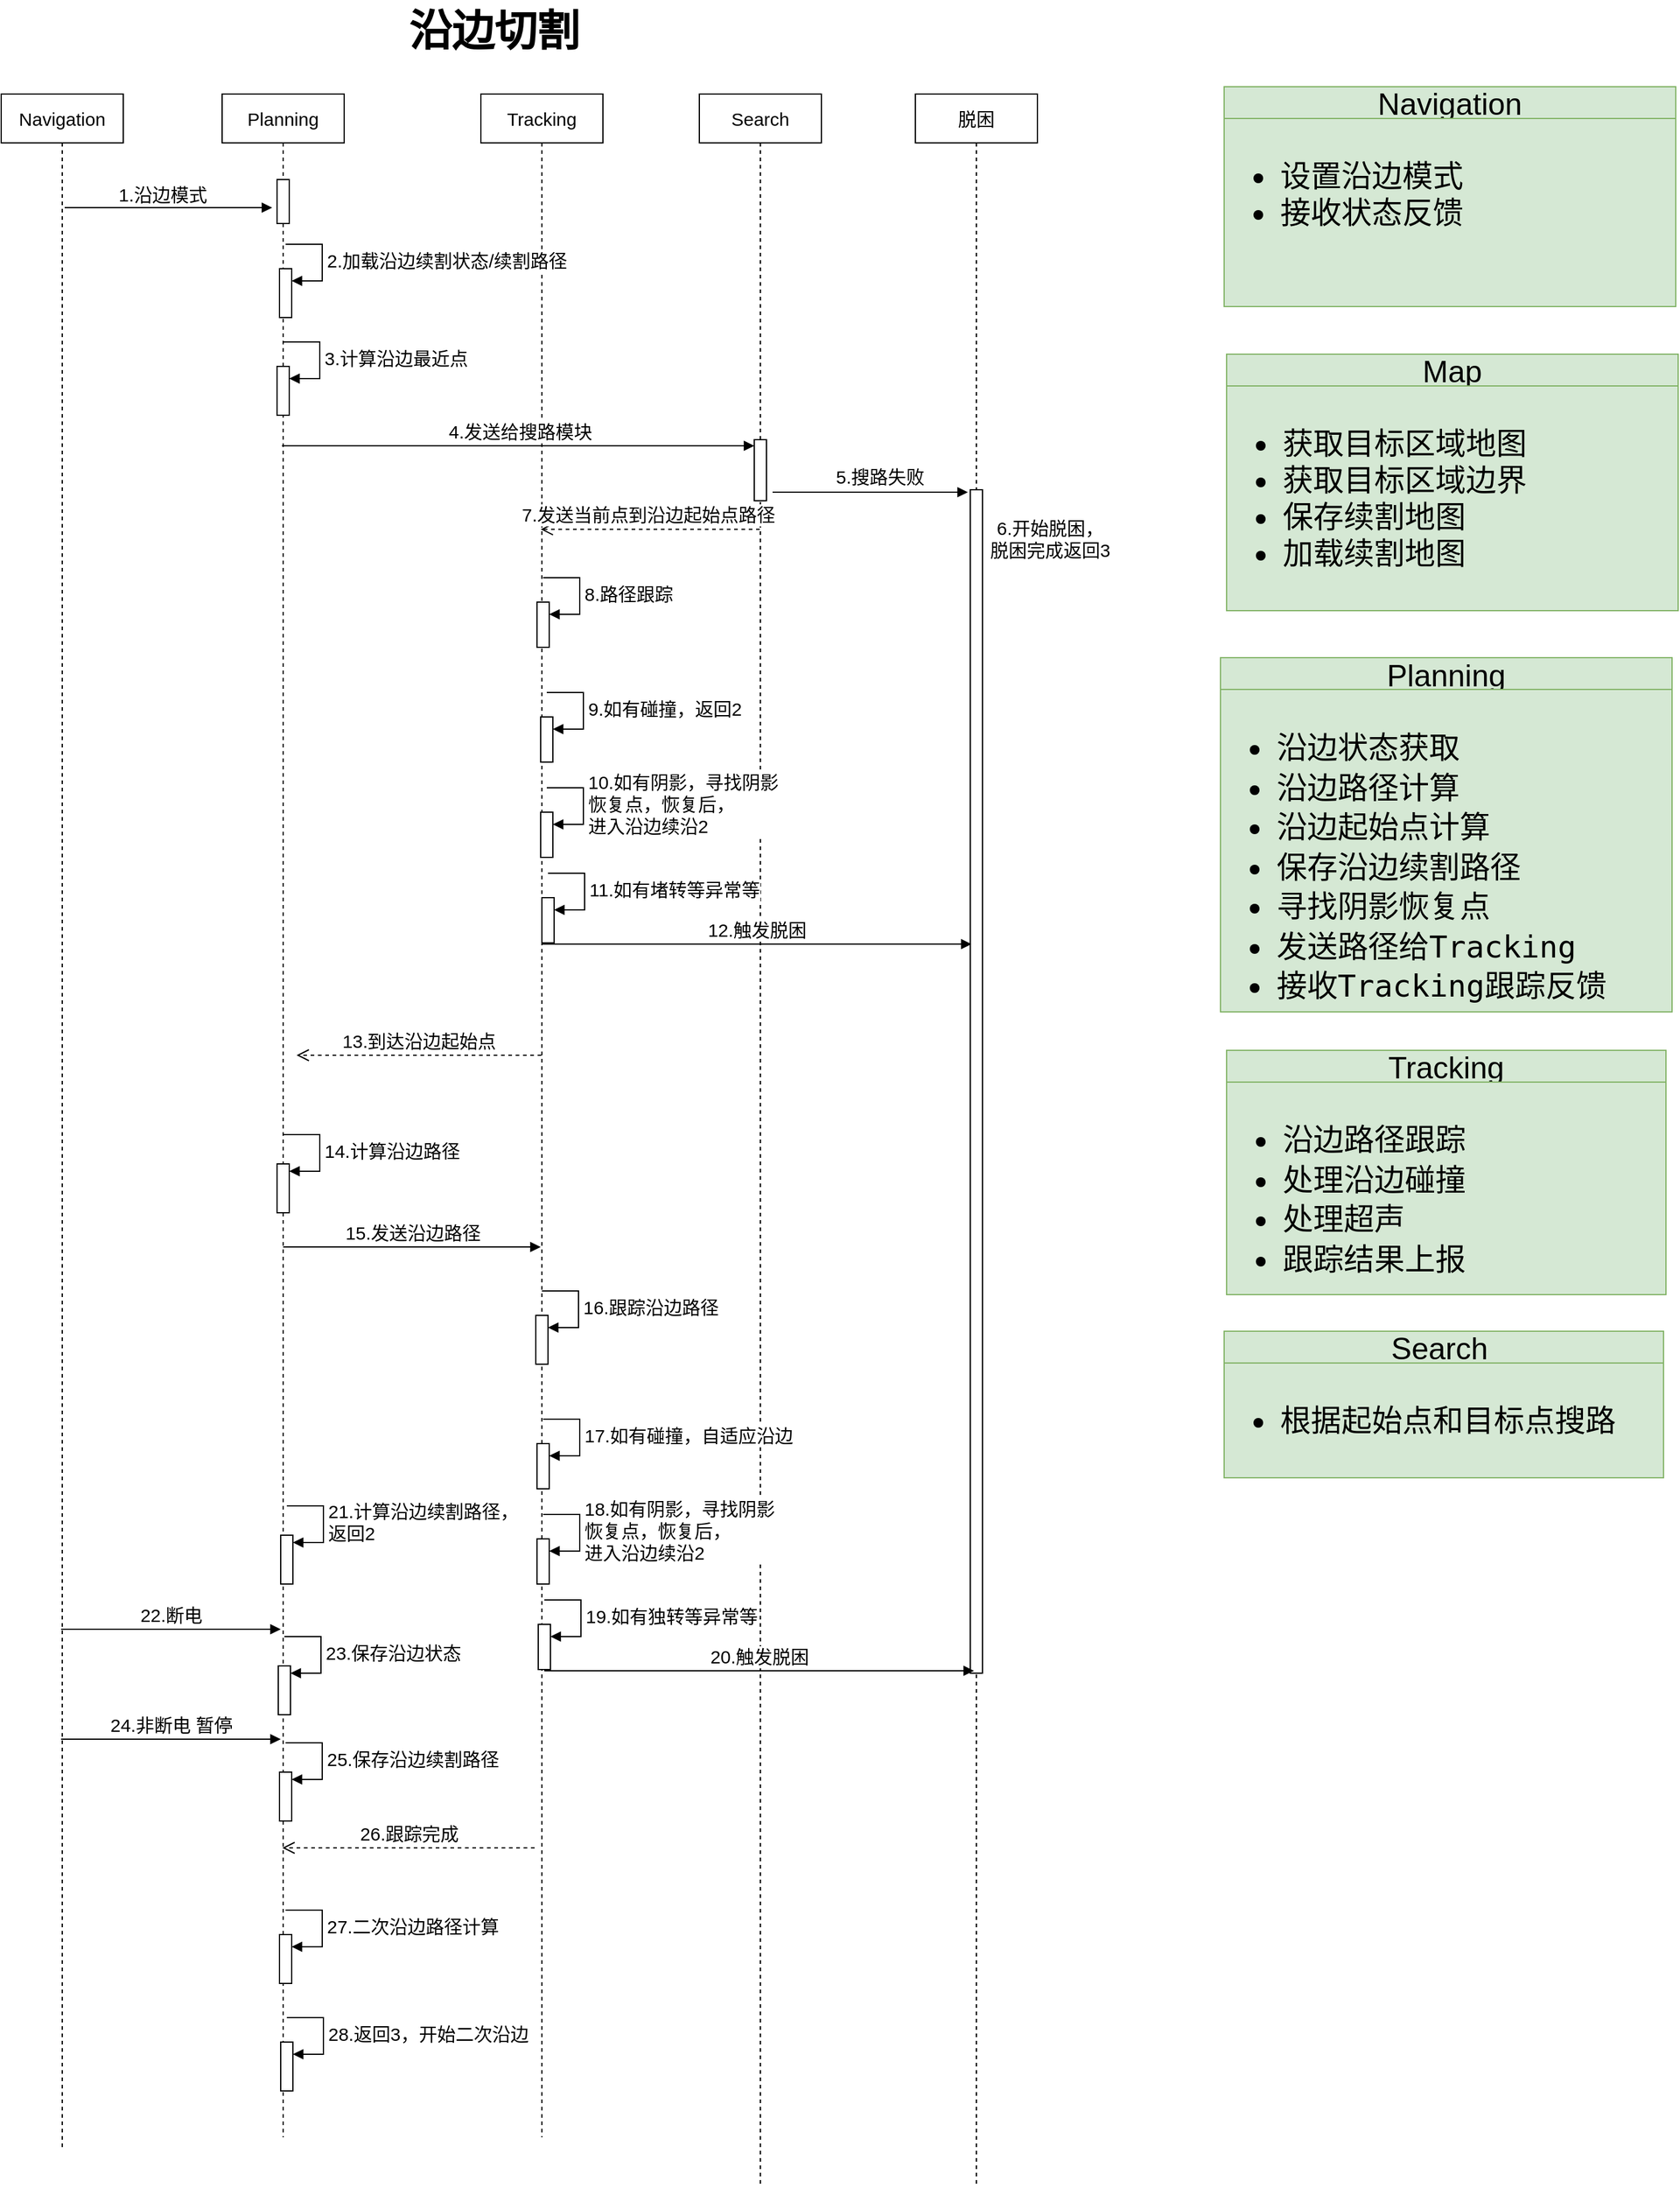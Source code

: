 <mxfile version="22.0.8" type="github">
  <diagram id="C5RBs43oDa-KdzZeNtuy" name="Page-1">
    <mxGraphModel dx="3085" dy="2364" grid="1" gridSize="10" guides="1" tooltips="1" connect="1" arrows="1" fold="1" page="1" pageScale="1" pageWidth="827" pageHeight="1169" math="0" shadow="0">
      <root>
        <mxCell id="WIyWlLk6GJQsqaUBKTNV-0" />
        <mxCell id="WIyWlLk6GJQsqaUBKTNV-1" parent="WIyWlLk6GJQsqaUBKTNV-0" />
        <mxCell id="9YWNzWEyiOE1Zw0gGnlS-3" value="Planning" style="shape=umlLifeline;perimeter=lifelinePerimeter;whiteSpace=wrap;html=1;container=1;dropTarget=0;collapsible=0;recursiveResize=0;outlineConnect=0;portConstraint=eastwest;newEdgeStyle={&quot;curved&quot;:0,&quot;rounded&quot;:0};fontSize=15;" parent="WIyWlLk6GJQsqaUBKTNV-1" vertex="1">
          <mxGeometry x="169" y="47" width="100" height="1673" as="geometry" />
        </mxCell>
        <mxCell id="9YWNzWEyiOE1Zw0gGnlS-20" value="" style="html=1;points=[[0,0,0,0,5],[0,1,0,0,-5],[1,0,0,0,5],[1,1,0,0,-5]];perimeter=orthogonalPerimeter;outlineConnect=0;targetShapes=umlLifeline;portConstraint=eastwest;newEdgeStyle={&quot;curved&quot;:0,&quot;rounded&quot;:0};fontSize=15;" parent="9YWNzWEyiOE1Zw0gGnlS-3" vertex="1">
          <mxGeometry x="45" y="223" width="10" height="40" as="geometry" />
        </mxCell>
        <mxCell id="9YWNzWEyiOE1Zw0gGnlS-21" value="3.计算沿边最近点" style="html=1;align=left;spacingLeft=2;endArrow=block;rounded=0;edgeStyle=orthogonalEdgeStyle;curved=0;rounded=0;fontSize=15;" parent="9YWNzWEyiOE1Zw0gGnlS-3" target="9YWNzWEyiOE1Zw0gGnlS-20" edge="1">
          <mxGeometry relative="1" as="geometry">
            <mxPoint x="50" y="203" as="sourcePoint" />
            <Array as="points">
              <mxPoint x="80" y="233" />
            </Array>
          </mxGeometry>
        </mxCell>
        <mxCell id="9YWNzWEyiOE1Zw0gGnlS-16" value="" style="html=1;points=[[0,0,0,0,5],[0,1,0,0,-5],[1,0,0,0,5],[1,1,0,0,-5]];perimeter=orthogonalPerimeter;outlineConnect=0;targetShapes=umlLifeline;portConstraint=eastwest;newEdgeStyle={&quot;curved&quot;:0,&quot;rounded&quot;:0};fontSize=15;" parent="9YWNzWEyiOE1Zw0gGnlS-3" vertex="1">
          <mxGeometry x="45" y="70" width="10" height="36" as="geometry" />
        </mxCell>
        <mxCell id="9YWNzWEyiOE1Zw0gGnlS-4" value="Tracking" style="shape=umlLifeline;perimeter=lifelinePerimeter;whiteSpace=wrap;html=1;container=1;dropTarget=0;collapsible=0;recursiveResize=0;outlineConnect=0;portConstraint=eastwest;newEdgeStyle={&quot;curved&quot;:0,&quot;rounded&quot;:0};fontSize=15;" parent="WIyWlLk6GJQsqaUBKTNV-1" vertex="1">
          <mxGeometry x="381" y="47" width="100" height="1673" as="geometry" />
        </mxCell>
        <mxCell id="9YWNzWEyiOE1Zw0gGnlS-40" value="" style="html=1;points=[[0,0,0,0,5],[0,1,0,0,-5],[1,0,0,0,5],[1,1,0,0,-5]];perimeter=orthogonalPerimeter;outlineConnect=0;targetShapes=umlLifeline;portConstraint=eastwest;newEdgeStyle={&quot;curved&quot;:0,&quot;rounded&quot;:0};fontSize=15;" parent="9YWNzWEyiOE1Zw0gGnlS-4" vertex="1">
          <mxGeometry x="46" y="416" width="10" height="37" as="geometry" />
        </mxCell>
        <mxCell id="9YWNzWEyiOE1Zw0gGnlS-41" value="8.路径跟踪" style="html=1;align=left;spacingLeft=2;endArrow=block;rounded=0;edgeStyle=orthogonalEdgeStyle;curved=0;rounded=0;fontSize=15;" parent="9YWNzWEyiOE1Zw0gGnlS-4" target="9YWNzWEyiOE1Zw0gGnlS-40" edge="1">
          <mxGeometry relative="1" as="geometry">
            <mxPoint x="51" y="396" as="sourcePoint" />
            <Array as="points">
              <mxPoint x="81" y="426" />
            </Array>
          </mxGeometry>
        </mxCell>
        <mxCell id="9YWNzWEyiOE1Zw0gGnlS-5" value="Search" style="shape=umlLifeline;perimeter=lifelinePerimeter;whiteSpace=wrap;html=1;container=1;dropTarget=0;collapsible=0;recursiveResize=0;outlineConnect=0;portConstraint=eastwest;newEdgeStyle={&quot;curved&quot;:0,&quot;rounded&quot;:0};fontSize=15;" parent="WIyWlLk6GJQsqaUBKTNV-1" vertex="1">
          <mxGeometry x="560" y="47" width="100" height="1713" as="geometry" />
        </mxCell>
        <mxCell id="9YWNzWEyiOE1Zw0gGnlS-28" value="" style="html=1;points=[[0,0,0,0,5],[0,1,0,0,-5],[1,0,0,0,5],[1,1,0,0,-5]];perimeter=orthogonalPerimeter;outlineConnect=0;targetShapes=umlLifeline;portConstraint=eastwest;newEdgeStyle={&quot;curved&quot;:0,&quot;rounded&quot;:0};fontSize=15;" parent="9YWNzWEyiOE1Zw0gGnlS-5" vertex="1">
          <mxGeometry x="45" y="283" width="10" height="50" as="geometry" />
        </mxCell>
        <mxCell id="9YWNzWEyiOE1Zw0gGnlS-24" value="Navigation" style="shape=umlLifeline;perimeter=lifelinePerimeter;whiteSpace=wrap;html=1;container=1;dropTarget=0;collapsible=0;recursiveResize=0;outlineConnect=0;portConstraint=eastwest;newEdgeStyle={&quot;curved&quot;:0,&quot;rounded&quot;:0};fontSize=15;" parent="WIyWlLk6GJQsqaUBKTNV-1" vertex="1">
          <mxGeometry x="-12" y="47" width="100" height="1683" as="geometry" />
        </mxCell>
        <mxCell id="9YWNzWEyiOE1Zw0gGnlS-27" value="1.沿边模式" style="text;html=1;align=center;verticalAlign=middle;resizable=0;points=[];autosize=1;strokeColor=none;fillColor=none;fontSize=15;" parent="WIyWlLk6GJQsqaUBKTNV-1" vertex="1">
          <mxGeometry x="70" y="114" width="100" height="30" as="geometry" />
        </mxCell>
        <mxCell id="9YWNzWEyiOE1Zw0gGnlS-29" value="" style="html=1;verticalAlign=bottom;endArrow=block;curved=0;rounded=0;entryX=0;entryY=0;entryDx=0;entryDy=5;fontSize=15;" parent="WIyWlLk6GJQsqaUBKTNV-1" target="9YWNzWEyiOE1Zw0gGnlS-28" edge="1">
          <mxGeometry relative="1" as="geometry">
            <mxPoint x="218.071" y="335" as="sourcePoint" />
          </mxGeometry>
        </mxCell>
        <mxCell id="9YWNzWEyiOE1Zw0gGnlS-31" value="4.发送给搜路模块" style="edgeLabel;html=1;align=center;verticalAlign=middle;resizable=0;points=[];fontSize=15;" parent="9YWNzWEyiOE1Zw0gGnlS-29" vertex="1" connectable="0">
          <mxGeometry x="-0.023" y="-1" relative="1" as="geometry">
            <mxPoint x="6" y="-13" as="offset" />
          </mxGeometry>
        </mxCell>
        <mxCell id="9YWNzWEyiOE1Zw0gGnlS-32" value="脱困" style="shape=umlLifeline;perimeter=lifelinePerimeter;whiteSpace=wrap;html=1;container=1;dropTarget=0;collapsible=0;recursiveResize=0;outlineConnect=0;portConstraint=eastwest;newEdgeStyle={&quot;curved&quot;:0,&quot;rounded&quot;:0};fontSize=15;" parent="WIyWlLk6GJQsqaUBKTNV-1" vertex="1">
          <mxGeometry x="737" y="47" width="100" height="1713" as="geometry" />
        </mxCell>
        <mxCell id="9YWNzWEyiOE1Zw0gGnlS-33" value="" style="html=1;points=[[0,0,0,0,5],[0,1,0,0,-5],[1,0,0,0,5],[1,1,0,0,-5]];perimeter=orthogonalPerimeter;outlineConnect=0;targetShapes=umlLifeline;portConstraint=eastwest;newEdgeStyle={&quot;curved&quot;:0,&quot;rounded&quot;:0};fontSize=15;" parent="9YWNzWEyiOE1Zw0gGnlS-32" vertex="1">
          <mxGeometry x="45" y="324" width="10" height="969" as="geometry" />
        </mxCell>
        <mxCell id="9YWNzWEyiOE1Zw0gGnlS-34" value="" style="endArrow=block;endFill=1;html=1;edgeStyle=orthogonalEdgeStyle;align=left;verticalAlign=top;rounded=0;fontSize=15;" parent="WIyWlLk6GJQsqaUBKTNV-1" edge="1">
          <mxGeometry x="-1" relative="1" as="geometry">
            <mxPoint x="620" y="373" as="sourcePoint" />
            <mxPoint x="780" y="373" as="targetPoint" />
          </mxGeometry>
        </mxCell>
        <mxCell id="9YWNzWEyiOE1Zw0gGnlS-35" value="5.搜路失败" style="edgeLabel;resizable=0;html=1;align=left;verticalAlign=bottom;fontSize=15;" parent="9YWNzWEyiOE1Zw0gGnlS-34" connectable="0" vertex="1">
          <mxGeometry x="-1" relative="1" as="geometry">
            <mxPoint x="50" y="-2" as="offset" />
          </mxGeometry>
        </mxCell>
        <mxCell id="9YWNzWEyiOE1Zw0gGnlS-36" value="6.开始脱困，&lt;br&gt;脱困完成返回3" style="text;html=1;align=center;verticalAlign=middle;resizable=0;points=[];autosize=1;strokeColor=none;fillColor=none;fontSize=15;" parent="WIyWlLk6GJQsqaUBKTNV-1" vertex="1">
          <mxGeometry x="787" y="386" width="120" height="50" as="geometry" />
        </mxCell>
        <mxCell id="9YWNzWEyiOE1Zw0gGnlS-37" value="7.发送当前点到沿边起始点路径&amp;nbsp;" style="html=1;verticalAlign=bottom;endArrow=open;dashed=1;endSize=8;curved=0;rounded=0;fontSize=15;" parent="WIyWlLk6GJQsqaUBKTNV-1" edge="1">
          <mxGeometry relative="1" as="geometry">
            <mxPoint x="609.5" y="403.41" as="sourcePoint" />
            <mxPoint x="430" y="403.41" as="targetPoint" />
          </mxGeometry>
        </mxCell>
        <mxCell id="9YWNzWEyiOE1Zw0gGnlS-42" value="13.到达沿边起始点" style="html=1;verticalAlign=bottom;endArrow=open;dashed=1;endSize=8;curved=0;rounded=0;fontSize=15;" parent="WIyWlLk6GJQsqaUBKTNV-1" edge="1">
          <mxGeometry relative="1" as="geometry">
            <mxPoint x="430.5" y="834.0" as="sourcePoint" />
            <mxPoint x="230" y="834" as="targetPoint" />
          </mxGeometry>
        </mxCell>
        <mxCell id="9YWNzWEyiOE1Zw0gGnlS-43" value="" style="html=1;points=[[0,0,0,0,5],[0,1,0,0,-5],[1,0,0,0,5],[1,1,0,0,-5]];perimeter=orthogonalPerimeter;outlineConnect=0;targetShapes=umlLifeline;portConstraint=eastwest;newEdgeStyle={&quot;curved&quot;:0,&quot;rounded&quot;:0};fontSize=15;" parent="WIyWlLk6GJQsqaUBKTNV-1" vertex="1">
          <mxGeometry x="214" y="923" width="10" height="40" as="geometry" />
        </mxCell>
        <mxCell id="9YWNzWEyiOE1Zw0gGnlS-44" value="14.计算沿边路径" style="html=1;align=left;spacingLeft=2;endArrow=block;rounded=0;edgeStyle=orthogonalEdgeStyle;curved=0;rounded=0;fontSize=15;" parent="WIyWlLk6GJQsqaUBKTNV-1" edge="1">
          <mxGeometry relative="1" as="geometry">
            <mxPoint x="219" y="899" as="sourcePoint" />
            <Array as="points">
              <mxPoint x="249" y="929" />
            </Array>
            <mxPoint x="224.0" y="929" as="targetPoint" />
          </mxGeometry>
        </mxCell>
        <mxCell id="9YWNzWEyiOE1Zw0gGnlS-45" value="15.发送沿边路径" style="html=1;verticalAlign=bottom;endArrow=block;curved=0;rounded=0;fontSize=15;" parent="WIyWlLk6GJQsqaUBKTNV-1" edge="1">
          <mxGeometry relative="1" as="geometry">
            <mxPoint x="219" y="991" as="sourcePoint" />
            <mxPoint x="430" y="991" as="targetPoint" />
          </mxGeometry>
        </mxCell>
        <mxCell id="9YWNzWEyiOE1Zw0gGnlS-46" value="" style="html=1;points=[[0,0,0,0,5],[0,1,0,0,-5],[1,0,0,0,5],[1,1,0,0,-5]];perimeter=orthogonalPerimeter;outlineConnect=0;targetShapes=umlLifeline;portConstraint=eastwest;newEdgeStyle={&quot;curved&quot;:0,&quot;rounded&quot;:0};fontSize=15;" parent="WIyWlLk6GJQsqaUBKTNV-1" vertex="1">
          <mxGeometry x="426" y="1047" width="10" height="40" as="geometry" />
        </mxCell>
        <mxCell id="9YWNzWEyiOE1Zw0gGnlS-47" value="16.跟踪沿边路径" style="html=1;align=left;spacingLeft=2;endArrow=block;rounded=0;edgeStyle=orthogonalEdgeStyle;curved=0;rounded=0;fontSize=15;" parent="WIyWlLk6GJQsqaUBKTNV-1" target="9YWNzWEyiOE1Zw0gGnlS-46" edge="1">
          <mxGeometry relative="1" as="geometry">
            <mxPoint x="431" y="1027" as="sourcePoint" />
            <Array as="points">
              <mxPoint x="461" y="1057" />
            </Array>
          </mxGeometry>
        </mxCell>
        <mxCell id="9YWNzWEyiOE1Zw0gGnlS-48" value="26.跟踪完成" style="html=1;verticalAlign=bottom;endArrow=open;dashed=1;endSize=8;curved=0;rounded=0;fontSize=15;" parent="WIyWlLk6GJQsqaUBKTNV-1" edge="1">
          <mxGeometry relative="1" as="geometry">
            <mxPoint x="425" y="1483" as="sourcePoint" />
            <mxPoint x="218.324" y="1483" as="targetPoint" />
          </mxGeometry>
        </mxCell>
        <mxCell id="9YWNzWEyiOE1Zw0gGnlS-51" value="" style="html=1;verticalAlign=bottom;endArrow=block;curved=0;rounded=0;fontSize=15;" parent="WIyWlLk6GJQsqaUBKTNV-1" edge="1">
          <mxGeometry width="80" relative="1" as="geometry">
            <mxPoint x="40" y="140" as="sourcePoint" />
            <mxPoint x="210" y="140" as="targetPoint" />
          </mxGeometry>
        </mxCell>
        <mxCell id="9YWNzWEyiOE1Zw0gGnlS-53" value="" style="html=1;points=[[0,0,0,0,5],[0,1,0,0,-5],[1,0,0,0,5],[1,1,0,0,-5]];perimeter=orthogonalPerimeter;outlineConnect=0;targetShapes=umlLifeline;portConstraint=eastwest;newEdgeStyle={&quot;curved&quot;:0,&quot;rounded&quot;:0};fontSize=15;" parent="WIyWlLk6GJQsqaUBKTNV-1" vertex="1">
          <mxGeometry x="216" y="1554" width="10" height="40" as="geometry" />
        </mxCell>
        <mxCell id="9YWNzWEyiOE1Zw0gGnlS-54" value="27.二次沿边路径计算" style="html=1;align=left;spacingLeft=2;endArrow=block;rounded=0;edgeStyle=orthogonalEdgeStyle;curved=0;rounded=0;fontSize=15;" parent="WIyWlLk6GJQsqaUBKTNV-1" target="9YWNzWEyiOE1Zw0gGnlS-53" edge="1">
          <mxGeometry relative="1" as="geometry">
            <mxPoint x="221" y="1534" as="sourcePoint" />
            <Array as="points">
              <mxPoint x="251" y="1564" />
            </Array>
          </mxGeometry>
        </mxCell>
        <mxCell id="9YWNzWEyiOE1Zw0gGnlS-56" value="" style="html=1;points=[[0,0,0,0,5],[0,1,0,0,-5],[1,0,0,0,5],[1,1,0,0,-5]];perimeter=orthogonalPerimeter;outlineConnect=0;targetShapes=umlLifeline;portConstraint=eastwest;newEdgeStyle={&quot;curved&quot;:0,&quot;rounded&quot;:0};fontSize=15;" parent="WIyWlLk6GJQsqaUBKTNV-1" vertex="1">
          <mxGeometry x="217" y="1642" width="10" height="40" as="geometry" />
        </mxCell>
        <mxCell id="9YWNzWEyiOE1Zw0gGnlS-57" value="28.返回3，开始二次沿边" style="html=1;align=left;spacingLeft=2;endArrow=block;rounded=0;edgeStyle=orthogonalEdgeStyle;curved=0;rounded=0;fontSize=15;" parent="WIyWlLk6GJQsqaUBKTNV-1" target="9YWNzWEyiOE1Zw0gGnlS-56" edge="1">
          <mxGeometry relative="1" as="geometry">
            <mxPoint x="222" y="1622" as="sourcePoint" />
            <Array as="points">
              <mxPoint x="252" y="1652" />
            </Array>
          </mxGeometry>
        </mxCell>
        <mxCell id="9YWNzWEyiOE1Zw0gGnlS-58" value="" style="html=1;points=[[0,0,0,0,5],[0,1,0,0,-5],[1,0,0,0,5],[1,1,0,0,-5]];perimeter=orthogonalPerimeter;outlineConnect=0;targetShapes=umlLifeline;portConstraint=eastwest;newEdgeStyle={&quot;curved&quot;:0,&quot;rounded&quot;:0};fontSize=15;" parent="WIyWlLk6GJQsqaUBKTNV-1" vertex="1">
          <mxGeometry x="427" y="1152" width="10" height="37" as="geometry" />
        </mxCell>
        <mxCell id="9YWNzWEyiOE1Zw0gGnlS-59" value="17.如有碰撞，自适应沿边" style="html=1;align=left;spacingLeft=2;endArrow=block;rounded=0;edgeStyle=orthogonalEdgeStyle;curved=0;rounded=0;fontSize=15;" parent="WIyWlLk6GJQsqaUBKTNV-1" target="9YWNzWEyiOE1Zw0gGnlS-58" edge="1">
          <mxGeometry relative="1" as="geometry">
            <mxPoint x="432" y="1132" as="sourcePoint" />
            <Array as="points">
              <mxPoint x="462" y="1162" />
            </Array>
          </mxGeometry>
        </mxCell>
        <mxCell id="9YWNzWEyiOE1Zw0gGnlS-62" value="" style="html=1;points=[[0,0,0,0,5],[0,1,0,0,-5],[1,0,0,0,5],[1,1,0,0,-5]];perimeter=orthogonalPerimeter;outlineConnect=0;targetShapes=umlLifeline;portConstraint=eastwest;newEdgeStyle={&quot;curved&quot;:0,&quot;rounded&quot;:0};fontSize=15;" parent="WIyWlLk6GJQsqaUBKTNV-1" vertex="1">
          <mxGeometry x="427" y="1230" width="10" height="37" as="geometry" />
        </mxCell>
        <mxCell id="9YWNzWEyiOE1Zw0gGnlS-63" value="18.如有阴影，寻找阴影&lt;br style=&quot;font-size: 15px;&quot;&gt;恢复点，恢复后，&lt;br style=&quot;font-size: 15px;&quot;&gt;进入沿边续沿2" style="html=1;align=left;spacingLeft=2;endArrow=block;rounded=0;edgeStyle=orthogonalEdgeStyle;curved=0;rounded=0;fontSize=15;" parent="WIyWlLk6GJQsqaUBKTNV-1" target="9YWNzWEyiOE1Zw0gGnlS-62" edge="1">
          <mxGeometry relative="1" as="geometry">
            <mxPoint x="432" y="1210" as="sourcePoint" />
            <Array as="points">
              <mxPoint x="462" y="1240" />
            </Array>
          </mxGeometry>
        </mxCell>
        <mxCell id="9YWNzWEyiOE1Zw0gGnlS-64" value="" style="html=1;points=[[0,0,0,0,5],[0,1,0,0,-5],[1,0,0,0,5],[1,1,0,0,-5]];perimeter=orthogonalPerimeter;outlineConnect=0;targetShapes=umlLifeline;portConstraint=eastwest;newEdgeStyle={&quot;curved&quot;:0,&quot;rounded&quot;:0};fontSize=15;" parent="WIyWlLk6GJQsqaUBKTNV-1" vertex="1">
          <mxGeometry x="428" y="1300" width="10" height="37" as="geometry" />
        </mxCell>
        <mxCell id="9YWNzWEyiOE1Zw0gGnlS-65" value="19.如有独转等异常等" style="html=1;align=left;spacingLeft=2;endArrow=block;rounded=0;edgeStyle=orthogonalEdgeStyle;curved=0;rounded=0;fontSize=15;" parent="WIyWlLk6GJQsqaUBKTNV-1" target="9YWNzWEyiOE1Zw0gGnlS-64" edge="1">
          <mxGeometry relative="1" as="geometry">
            <mxPoint x="433" y="1280" as="sourcePoint" />
            <Array as="points">
              <mxPoint x="463" y="1310" />
            </Array>
          </mxGeometry>
        </mxCell>
        <mxCell id="9YWNzWEyiOE1Zw0gGnlS-66" value="20.触发脱困" style="html=1;verticalAlign=bottom;endArrow=block;curved=0;rounded=0;fontSize=15;" parent="WIyWlLk6GJQsqaUBKTNV-1" edge="1">
          <mxGeometry relative="1" as="geometry">
            <mxPoint x="433" y="1338" as="sourcePoint" />
            <mxPoint x="785" y="1338" as="targetPoint" />
          </mxGeometry>
        </mxCell>
        <mxCell id="9YWNzWEyiOE1Zw0gGnlS-68" value="" style="html=1;points=[[0,0,0,0,5],[0,1,0,0,-5],[1,0,0,0,5],[1,1,0,0,-5]];perimeter=orthogonalPerimeter;outlineConnect=0;targetShapes=umlLifeline;portConstraint=eastwest;newEdgeStyle={&quot;curved&quot;:0,&quot;rounded&quot;:0};fontSize=15;" parent="WIyWlLk6GJQsqaUBKTNV-1" vertex="1">
          <mxGeometry x="430" y="557" width="10" height="37" as="geometry" />
        </mxCell>
        <mxCell id="9YWNzWEyiOE1Zw0gGnlS-69" value="9.如有碰撞，返回2" style="html=1;align=left;spacingLeft=2;endArrow=block;rounded=0;edgeStyle=orthogonalEdgeStyle;curved=0;rounded=0;fontSize=15;" parent="WIyWlLk6GJQsqaUBKTNV-1" target="9YWNzWEyiOE1Zw0gGnlS-68" edge="1">
          <mxGeometry relative="1" as="geometry">
            <mxPoint x="435" y="537" as="sourcePoint" />
            <Array as="points">
              <mxPoint x="465" y="567" />
            </Array>
          </mxGeometry>
        </mxCell>
        <mxCell id="9YWNzWEyiOE1Zw0gGnlS-70" value="" style="html=1;points=[[0,0,0,0,5],[0,1,0,0,-5],[1,0,0,0,5],[1,1,0,0,-5]];perimeter=orthogonalPerimeter;outlineConnect=0;targetShapes=umlLifeline;portConstraint=eastwest;newEdgeStyle={&quot;curved&quot;:0,&quot;rounded&quot;:0};fontSize=15;" parent="WIyWlLk6GJQsqaUBKTNV-1" vertex="1">
          <mxGeometry x="430" y="635" width="10" height="37" as="geometry" />
        </mxCell>
        <mxCell id="9YWNzWEyiOE1Zw0gGnlS-71" value="10.如有阴影，寻找阴影&lt;br style=&quot;font-size: 15px;&quot;&gt;恢复点，恢复后，&lt;br style=&quot;font-size: 15px;&quot;&gt;进入沿边续沿2" style="html=1;align=left;spacingLeft=2;endArrow=block;rounded=0;edgeStyle=orthogonalEdgeStyle;curved=0;rounded=0;fontSize=15;" parent="WIyWlLk6GJQsqaUBKTNV-1" target="9YWNzWEyiOE1Zw0gGnlS-70" edge="1">
          <mxGeometry relative="1" as="geometry">
            <mxPoint x="435" y="615" as="sourcePoint" />
            <Array as="points">
              <mxPoint x="465" y="645" />
            </Array>
          </mxGeometry>
        </mxCell>
        <mxCell id="9YWNzWEyiOE1Zw0gGnlS-72" value="" style="html=1;points=[[0,0,0,0,5],[0,1,0,0,-5],[1,0,0,0,5],[1,1,0,0,-5]];perimeter=orthogonalPerimeter;outlineConnect=0;targetShapes=umlLifeline;portConstraint=eastwest;newEdgeStyle={&quot;curved&quot;:0,&quot;rounded&quot;:0};fontSize=15;" parent="WIyWlLk6GJQsqaUBKTNV-1" vertex="1">
          <mxGeometry x="431" y="705" width="10" height="37" as="geometry" />
        </mxCell>
        <mxCell id="9YWNzWEyiOE1Zw0gGnlS-73" value="11.如有堵转等异常等" style="html=1;align=left;spacingLeft=2;endArrow=block;rounded=0;edgeStyle=orthogonalEdgeStyle;curved=0;rounded=0;fontSize=15;" parent="WIyWlLk6GJQsqaUBKTNV-1" target="9YWNzWEyiOE1Zw0gGnlS-72" edge="1">
          <mxGeometry relative="1" as="geometry">
            <mxPoint x="436" y="685" as="sourcePoint" />
            <Array as="points">
              <mxPoint x="466" y="715" />
            </Array>
          </mxGeometry>
        </mxCell>
        <mxCell id="9YWNzWEyiOE1Zw0gGnlS-74" value="12.触发脱困" style="html=1;verticalAlign=bottom;endArrow=block;curved=0;rounded=0;fontSize=15;" parent="WIyWlLk6GJQsqaUBKTNV-1" edge="1">
          <mxGeometry relative="1" as="geometry">
            <mxPoint x="431" y="743" as="sourcePoint" />
            <mxPoint x="783" y="743" as="targetPoint" />
          </mxGeometry>
        </mxCell>
        <mxCell id="9YWNzWEyiOE1Zw0gGnlS-75" value="" style="html=1;points=[[0,0,0,0,5],[0,1,0,0,-5],[1,0,0,0,5],[1,1,0,0,-5]];perimeter=orthogonalPerimeter;outlineConnect=0;targetShapes=umlLifeline;portConstraint=eastwest;newEdgeStyle={&quot;curved&quot;:0,&quot;rounded&quot;:0};fontSize=15;" parent="WIyWlLk6GJQsqaUBKTNV-1" vertex="1">
          <mxGeometry x="217" y="1227" width="10" height="40" as="geometry" />
        </mxCell>
        <mxCell id="9YWNzWEyiOE1Zw0gGnlS-76" value="21.计算沿边续割路径，&lt;br style=&quot;font-size: 15px;&quot;&gt;返回2" style="html=1;align=left;spacingLeft=2;endArrow=block;rounded=0;edgeStyle=orthogonalEdgeStyle;curved=0;rounded=0;fontSize=15;" parent="WIyWlLk6GJQsqaUBKTNV-1" edge="1">
          <mxGeometry relative="1" as="geometry">
            <mxPoint x="222" y="1203" as="sourcePoint" />
            <Array as="points">
              <mxPoint x="252" y="1233" />
            </Array>
            <mxPoint x="227.0" y="1233" as="targetPoint" />
          </mxGeometry>
        </mxCell>
        <mxCell id="9YWNzWEyiOE1Zw0gGnlS-78" value="" style="html=1;points=[[0,0,0,0,5],[0,1,0,0,-5],[1,0,0,0,5],[1,1,0,0,-5]];perimeter=orthogonalPerimeter;outlineConnect=0;targetShapes=umlLifeline;portConstraint=eastwest;newEdgeStyle={&quot;curved&quot;:0,&quot;rounded&quot;:0};fontSize=15;" parent="WIyWlLk6GJQsqaUBKTNV-1" vertex="1">
          <mxGeometry x="216" y="190" width="10" height="40" as="geometry" />
        </mxCell>
        <mxCell id="9YWNzWEyiOE1Zw0gGnlS-79" value="2.加载沿边续割状态/续割路径" style="html=1;align=left;spacingLeft=2;endArrow=block;rounded=0;edgeStyle=orthogonalEdgeStyle;curved=0;rounded=0;fontSize=15;" parent="WIyWlLk6GJQsqaUBKTNV-1" target="9YWNzWEyiOE1Zw0gGnlS-78" edge="1">
          <mxGeometry relative="1" as="geometry">
            <mxPoint x="221" y="170" as="sourcePoint" />
            <Array as="points">
              <mxPoint x="251" y="200" />
            </Array>
          </mxGeometry>
        </mxCell>
        <mxCell id="9YWNzWEyiOE1Zw0gGnlS-80" value="" style="html=1;points=[[0,0,0,0,5],[0,1,0,0,-5],[1,0,0,0,5],[1,1,0,0,-5]];perimeter=orthogonalPerimeter;outlineConnect=0;targetShapes=umlLifeline;portConstraint=eastwest;newEdgeStyle={&quot;curved&quot;:0,&quot;rounded&quot;:0};fontSize=15;" parent="WIyWlLk6GJQsqaUBKTNV-1" vertex="1">
          <mxGeometry x="215" y="1334" width="10" height="40" as="geometry" />
        </mxCell>
        <mxCell id="9YWNzWEyiOE1Zw0gGnlS-81" value="23.保存沿边状态" style="html=1;align=left;spacingLeft=2;endArrow=block;rounded=0;edgeStyle=orthogonalEdgeStyle;curved=0;rounded=0;fontSize=15;" parent="WIyWlLk6GJQsqaUBKTNV-1" edge="1">
          <mxGeometry relative="1" as="geometry">
            <mxPoint x="220" y="1310" as="sourcePoint" />
            <Array as="points">
              <mxPoint x="250" y="1340" />
            </Array>
            <mxPoint x="225.0" y="1340" as="targetPoint" />
          </mxGeometry>
        </mxCell>
        <mxCell id="9YWNzWEyiOE1Zw0gGnlS-82" value="" style="html=1;points=[[0,0,0,0,5],[0,1,0,0,-5],[1,0,0,0,5],[1,1,0,0,-5]];perimeter=orthogonalPerimeter;outlineConnect=0;targetShapes=umlLifeline;portConstraint=eastwest;newEdgeStyle={&quot;curved&quot;:0,&quot;rounded&quot;:0};fontSize=15;" parent="WIyWlLk6GJQsqaUBKTNV-1" vertex="1">
          <mxGeometry x="216" y="1421" width="10" height="40" as="geometry" />
        </mxCell>
        <mxCell id="9YWNzWEyiOE1Zw0gGnlS-83" value="25.保存沿边续割路径" style="html=1;align=left;spacingLeft=2;endArrow=block;rounded=0;edgeStyle=orthogonalEdgeStyle;curved=0;rounded=0;fontSize=15;" parent="WIyWlLk6GJQsqaUBKTNV-1" edge="1">
          <mxGeometry relative="1" as="geometry">
            <mxPoint x="221" y="1397" as="sourcePoint" />
            <Array as="points">
              <mxPoint x="251" y="1427" />
            </Array>
            <mxPoint x="226.0" y="1427" as="targetPoint" />
          </mxGeometry>
        </mxCell>
        <mxCell id="9YWNzWEyiOE1Zw0gGnlS-84" value="22.断电" style="html=1;verticalAlign=bottom;endArrow=block;curved=0;rounded=0;fontSize=15;" parent="WIyWlLk6GJQsqaUBKTNV-1" edge="1">
          <mxGeometry relative="1" as="geometry">
            <mxPoint x="37.071" y="1304" as="sourcePoint" />
            <mxPoint x="217" y="1304" as="targetPoint" />
          </mxGeometry>
        </mxCell>
        <mxCell id="9YWNzWEyiOE1Zw0gGnlS-85" value="24.非断电 暂停" style="html=1;verticalAlign=bottom;endArrow=block;curved=0;rounded=0;fontSize=15;" parent="WIyWlLk6GJQsqaUBKTNV-1" edge="1">
          <mxGeometry relative="1" as="geometry">
            <mxPoint x="37" y="1394" as="sourcePoint" />
            <mxPoint x="217" y="1394" as="targetPoint" />
          </mxGeometry>
        </mxCell>
        <mxCell id="zaNChpnI-5PvR66K3o0N-0" value="Navigation" style="swimlane;fontStyle=0;childLayout=stackLayout;horizontal=1;startSize=26;fillColor=#d5e8d4;horizontalStack=0;resizeParent=1;resizeParentMax=0;resizeLast=0;collapsible=1;marginBottom=0;whiteSpace=wrap;html=1;fontSize=25;strokeColor=#82b366;" vertex="1" parent="WIyWlLk6GJQsqaUBKTNV-1">
          <mxGeometry x="990" y="41" width="370" height="180" as="geometry" />
        </mxCell>
        <mxCell id="zaNChpnI-5PvR66K3o0N-2" value="&lt;ul style=&quot;font-size: 25px;&quot;&gt;&lt;li style=&quot;font-size: 25px;&quot;&gt;设置沿边模式&lt;/li&gt;&lt;li style=&quot;font-size: 25px;&quot;&gt;接收状态反馈&lt;/li&gt;&lt;/ul&gt;" style="text;strokeColor=#82b366;fillColor=#d5e8d4;align=left;verticalAlign=top;spacingLeft=4;spacingRight=4;overflow=hidden;rotatable=0;points=[[0,0.5],[1,0.5]];portConstraint=eastwest;whiteSpace=wrap;html=1;fontSize=25;" vertex="1" parent="zaNChpnI-5PvR66K3o0N-0">
          <mxGeometry y="26" width="370" height="154" as="geometry" />
        </mxCell>
        <mxCell id="zaNChpnI-5PvR66K3o0N-11" value="Planning" style="swimlane;fontStyle=0;childLayout=stackLayout;horizontal=1;startSize=26;fillColor=#d5e8d4;horizontalStack=0;resizeParent=1;resizeParentMax=0;resizeLast=0;collapsible=1;marginBottom=0;whiteSpace=wrap;html=1;fontSize=25;strokeColor=#82b366;" vertex="1" parent="WIyWlLk6GJQsqaUBKTNV-1">
          <mxGeometry x="987" y="508.5" width="370" height="290" as="geometry">
            <mxRectangle x="992" y="221" width="90" height="30" as="alternateBounds" />
          </mxGeometry>
        </mxCell>
        <mxCell id="zaNChpnI-5PvR66K3o0N-14" value="&lt;p style=&quot;line-height: 130%; font-size: 25px;&quot;&gt;&lt;/p&gt;&lt;pre style=&quot;line-height: 130%; font-size: 25px;&quot;&gt;&lt;ul style=&quot;font-size: 25px;&quot;&gt;&lt;li style=&quot;font-size: 25px;&quot;&gt;&lt;font style=&quot;font-size: 25px;&quot;&gt;沿边状态获取&lt;/font&gt;&lt;/li&gt;&lt;li style=&quot;font-size: 25px;&quot;&gt;&lt;font style=&quot;font-size: 25px;&quot;&gt;沿边路径计算&lt;/font&gt;&lt;/li&gt;&lt;li style=&quot;font-size: 25px;&quot;&gt;&lt;font style=&quot;font-size: 25px;&quot;&gt;沿边起始点计算&lt;/font&gt;&lt;/li&gt;&lt;li style=&quot;font-size: 25px;&quot;&gt;&lt;font style=&quot;font-size: 25px;&quot;&gt;保存沿边续割路径&lt;/font&gt;&lt;/li&gt;&lt;li style=&quot;font-size: 25px;&quot;&gt;&lt;font style=&quot;font-size: 25px;&quot;&gt;寻找阴影恢复点&lt;/font&gt;&lt;/li&gt;&lt;li style=&quot;font-size: 25px;&quot;&gt;&lt;font style=&quot;font-size: 25px;&quot;&gt;发送路径给Tracking&amp;nbsp;&lt;/font&gt;&lt;/li&gt;&lt;li style=&quot;font-size: 25px;&quot;&gt;&lt;font style=&quot;font-size: 25px;&quot;&gt;接收Tracking跟踪反馈&lt;/font&gt;&lt;/li&gt;&lt;/ul&gt;&lt;/pre&gt;&lt;p style=&quot;font-size: 25px;&quot;&gt;&lt;/p&gt;&lt;p style=&quot;font-size: 25px;&quot;&gt;&lt;/p&gt;" style="text;strokeColor=#82b366;fillColor=#d5e8d4;align=left;verticalAlign=top;spacingLeft=4;spacingRight=4;overflow=hidden;rotatable=0;points=[[0,0.5],[1,0.5]];portConstraint=eastwest;whiteSpace=wrap;html=1;fontSize=25;" vertex="1" parent="zaNChpnI-5PvR66K3o0N-11">
          <mxGeometry y="26" width="370" height="264" as="geometry" />
        </mxCell>
        <mxCell id="zaNChpnI-5PvR66K3o0N-16" value="Tracking" style="swimlane;fontStyle=0;childLayout=stackLayout;horizontal=1;startSize=26;fillColor=#d5e8d4;horizontalStack=0;resizeParent=1;resizeParentMax=0;resizeLast=0;collapsible=1;marginBottom=0;whiteSpace=wrap;html=1;fontSize=25;strokeColor=#82b366;" vertex="1" parent="WIyWlLk6GJQsqaUBKTNV-1">
          <mxGeometry x="992" y="830" width="360" height="200" as="geometry">
            <mxRectangle x="992" y="221" width="90" height="30" as="alternateBounds" />
          </mxGeometry>
        </mxCell>
        <mxCell id="zaNChpnI-5PvR66K3o0N-17" value="&lt;pre style=&quot;line-height: 130%; font-size: 25px;&quot;&gt;&lt;ul style=&quot;font-size: 25px;&quot;&gt;&lt;li style=&quot;font-size: 25px;&quot;&gt;沿边路径跟踪&lt;/li&gt;&lt;li style=&quot;font-size: 25px;&quot;&gt;&lt;span style=&quot;background-color: initial; font-size: 25px;&quot;&gt;处理沿边碰撞&lt;/span&gt;&lt;/li&gt;&lt;li style=&quot;font-size: 25px;&quot;&gt;&lt;span style=&quot;background-color: initial; font-size: 25px;&quot;&gt;处理超声&lt;/span&gt;&lt;/li&gt;&lt;li style=&quot;font-size: 25px;&quot;&gt;&lt;span style=&quot;background-color: initial; font-size: 25px;&quot;&gt;跟踪结果上报&lt;/span&gt;&lt;/li&gt;&lt;/ul&gt;&lt;/pre&gt;" style="text;strokeColor=#82b366;fillColor=#d5e8d4;align=left;verticalAlign=top;spacingLeft=4;spacingRight=4;overflow=hidden;rotatable=0;points=[[0,0.5],[1,0.5]];portConstraint=eastwest;whiteSpace=wrap;html=1;fontSize=25;" vertex="1" parent="zaNChpnI-5PvR66K3o0N-16">
          <mxGeometry y="26" width="360" height="174" as="geometry" />
        </mxCell>
        <mxCell id="zaNChpnI-5PvR66K3o0N-19" value="Search&amp;nbsp;" style="swimlane;fontStyle=0;childLayout=stackLayout;horizontal=1;startSize=26;fillColor=#d5e8d4;horizontalStack=0;resizeParent=1;resizeParentMax=0;resizeLast=0;collapsible=1;marginBottom=0;whiteSpace=wrap;html=1;fontSize=25;strokeColor=#82b366;" vertex="1" parent="WIyWlLk6GJQsqaUBKTNV-1">
          <mxGeometry x="990" y="1060" width="360" height="120" as="geometry" />
        </mxCell>
        <mxCell id="zaNChpnI-5PvR66K3o0N-20" value="&lt;ul style=&quot;font-size: 25px;&quot;&gt;&lt;li style=&quot;font-size: 25px;&quot;&gt;根据起始点和目标点搜路&lt;/li&gt;&lt;/ul&gt;" style="text;strokeColor=#82b366;fillColor=#d5e8d4;align=left;verticalAlign=top;spacingLeft=4;spacingRight=4;overflow=hidden;rotatable=0;points=[[0,0.5],[1,0.5]];portConstraint=eastwest;whiteSpace=wrap;html=1;fontSize=25;" vertex="1" parent="zaNChpnI-5PvR66K3o0N-19">
          <mxGeometry y="26" width="360" height="94" as="geometry" />
        </mxCell>
        <mxCell id="zaNChpnI-5PvR66K3o0N-23" value="Map" style="swimlane;fontStyle=0;childLayout=stackLayout;horizontal=1;startSize=26;fillColor=#d5e8d4;horizontalStack=0;resizeParent=1;resizeParentMax=0;resizeLast=0;collapsible=1;marginBottom=0;whiteSpace=wrap;html=1;fontSize=25;strokeColor=#82b366;" vertex="1" parent="WIyWlLk6GJQsqaUBKTNV-1">
          <mxGeometry x="992" y="260" width="370" height="210" as="geometry" />
        </mxCell>
        <mxCell id="zaNChpnI-5PvR66K3o0N-24" value="&lt;p style=&quot;line-height: 120%; font-size: 25px;&quot;&gt;&lt;/p&gt;&lt;ul style=&quot;font-size: 25px;&quot;&gt;&lt;li style=&quot;font-size: 25px;&quot;&gt;获取目标区域地图&lt;/li&gt;&lt;li style=&quot;font-size: 25px;&quot;&gt;获取目标区域边界&lt;/li&gt;&lt;li style=&quot;font-size: 25px;&quot;&gt;保存续割地图&lt;/li&gt;&lt;li style=&quot;font-size: 25px;&quot;&gt;加载续割地图&lt;/li&gt;&lt;/ul&gt;&lt;p style=&quot;font-size: 25px;&quot;&gt;&lt;/p&gt;" style="text;strokeColor=#82b366;fillColor=#d5e8d4;align=left;verticalAlign=top;spacingLeft=4;spacingRight=4;overflow=hidden;rotatable=0;points=[[0,0.5],[1,0.5]];portConstraint=eastwest;whiteSpace=wrap;html=1;fontSize=25;" vertex="1" parent="zaNChpnI-5PvR66K3o0N-23">
          <mxGeometry y="26" width="370" height="184" as="geometry" />
        </mxCell>
        <mxCell id="zaNChpnI-5PvR66K3o0N-30" value="&lt;font size=&quot;1&quot; style=&quot;&quot;&gt;&lt;span style=&quot;font-size: 35px;&quot;&gt;&lt;b&gt;沿边切割&lt;/b&gt;&lt;/span&gt;&lt;/font&gt;" style="text;html=1;strokeColor=none;fillColor=none;align=center;verticalAlign=middle;whiteSpace=wrap;rounded=0;" vertex="1" parent="WIyWlLk6GJQsqaUBKTNV-1">
          <mxGeometry x="227" y="-30" width="330" height="50" as="geometry" />
        </mxCell>
      </root>
    </mxGraphModel>
  </diagram>
</mxfile>

